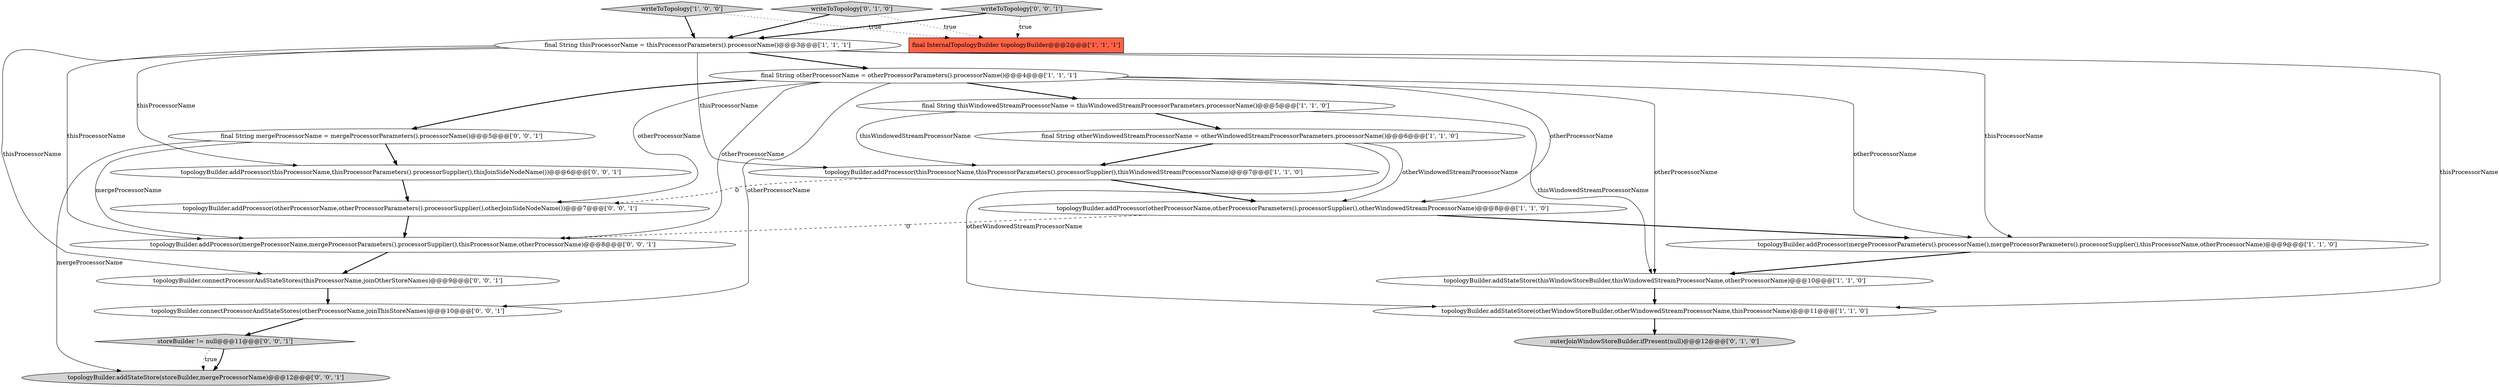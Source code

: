 digraph {
10 [style = filled, label = "writeToTopology['1', '0', '0']", fillcolor = lightgray, shape = diamond image = "AAA0AAABBB1BBB"];
15 [style = filled, label = "writeToTopology['0', '0', '1']", fillcolor = lightgray, shape = diamond image = "AAA0AAABBB3BBB"];
0 [style = filled, label = "final String thisProcessorName = thisProcessorParameters().processorName()@@@3@@@['1', '1', '1']", fillcolor = white, shape = ellipse image = "AAA0AAABBB1BBB"];
16 [style = filled, label = "topologyBuilder.addProcessor(thisProcessorName,thisProcessorParameters().processorSupplier(),thisJoinSideNodeName())@@@6@@@['0', '0', '1']", fillcolor = white, shape = ellipse image = "AAA0AAABBB3BBB"];
5 [style = filled, label = "final InternalTopologyBuilder topologyBuilder@@@2@@@['1', '1', '1']", fillcolor = tomato, shape = box image = "AAA0AAABBB1BBB"];
2 [style = filled, label = "topologyBuilder.addStateStore(thisWindowStoreBuilder,thisWindowedStreamProcessorName,otherProcessorName)@@@10@@@['1', '1', '0']", fillcolor = white, shape = ellipse image = "AAA0AAABBB1BBB"];
3 [style = filled, label = "final String otherWindowedStreamProcessorName = otherWindowedStreamProcessorParameters.processorName()@@@6@@@['1', '1', '0']", fillcolor = white, shape = ellipse image = "AAA0AAABBB1BBB"];
6 [style = filled, label = "final String thisWindowedStreamProcessorName = thisWindowedStreamProcessorParameters.processorName()@@@5@@@['1', '1', '0']", fillcolor = white, shape = ellipse image = "AAA0AAABBB1BBB"];
14 [style = filled, label = "storeBuilder != null@@@11@@@['0', '0', '1']", fillcolor = lightgray, shape = diamond image = "AAA0AAABBB3BBB"];
8 [style = filled, label = "topologyBuilder.addProcessor(otherProcessorName,otherProcessorParameters().processorSupplier(),otherWindowedStreamProcessorName)@@@8@@@['1', '1', '0']", fillcolor = white, shape = ellipse image = "AAA0AAABBB1BBB"];
7 [style = filled, label = "final String otherProcessorName = otherProcessorParameters().processorName()@@@4@@@['1', '1', '1']", fillcolor = white, shape = ellipse image = "AAA0AAABBB1BBB"];
4 [style = filled, label = "topologyBuilder.addProcessor(thisProcessorName,thisProcessorParameters().processorSupplier(),thisWindowedStreamProcessorName)@@@7@@@['1', '1', '0']", fillcolor = white, shape = ellipse image = "AAA0AAABBB1BBB"];
12 [style = filled, label = "writeToTopology['0', '1', '0']", fillcolor = lightgray, shape = diamond image = "AAA0AAABBB2BBB"];
17 [style = filled, label = "topologyBuilder.addProcessor(mergeProcessorName,mergeProcessorParameters().processorSupplier(),thisProcessorName,otherProcessorName)@@@8@@@['0', '0', '1']", fillcolor = white, shape = ellipse image = "AAA0AAABBB3BBB"];
21 [style = filled, label = "topologyBuilder.connectProcessorAndStateStores(thisProcessorName,joinOtherStoreNames)@@@9@@@['0', '0', '1']", fillcolor = white, shape = ellipse image = "AAA0AAABBB3BBB"];
19 [style = filled, label = "topologyBuilder.addStateStore(storeBuilder,mergeProcessorName)@@@12@@@['0', '0', '1']", fillcolor = lightgray, shape = ellipse image = "AAA0AAABBB3BBB"];
18 [style = filled, label = "topologyBuilder.addProcessor(otherProcessorName,otherProcessorParameters().processorSupplier(),otherJoinSideNodeName())@@@7@@@['0', '0', '1']", fillcolor = white, shape = ellipse image = "AAA0AAABBB3BBB"];
13 [style = filled, label = "final String mergeProcessorName = mergeProcessorParameters().processorName()@@@5@@@['0', '0', '1']", fillcolor = white, shape = ellipse image = "AAA0AAABBB3BBB"];
1 [style = filled, label = "topologyBuilder.addStateStore(otherWindowStoreBuilder,otherWindowedStreamProcessorName,thisProcessorName)@@@11@@@['1', '1', '0']", fillcolor = white, shape = ellipse image = "AAA0AAABBB1BBB"];
20 [style = filled, label = "topologyBuilder.connectProcessorAndStateStores(otherProcessorName,joinThisStoreNames)@@@10@@@['0', '0', '1']", fillcolor = white, shape = ellipse image = "AAA0AAABBB3BBB"];
9 [style = filled, label = "topologyBuilder.addProcessor(mergeProcessorParameters().processorName(),mergeProcessorParameters().processorSupplier(),thisProcessorName,otherProcessorName)@@@9@@@['1', '1', '0']", fillcolor = white, shape = ellipse image = "AAA0AAABBB1BBB"];
11 [style = filled, label = "outerJoinWindowStoreBuilder.ifPresent(null)@@@12@@@['0', '1', '0']", fillcolor = lightgray, shape = ellipse image = "AAA1AAABBB2BBB"];
12->0 [style = bold, label=""];
0->16 [style = solid, label="thisProcessorName"];
8->9 [style = bold, label=""];
3->1 [style = solid, label="otherWindowedStreamProcessorName"];
17->21 [style = bold, label=""];
0->7 [style = bold, label=""];
16->18 [style = bold, label=""];
7->6 [style = bold, label=""];
9->2 [style = bold, label=""];
13->17 [style = solid, label="mergeProcessorName"];
4->8 [style = bold, label=""];
14->19 [style = bold, label=""];
7->9 [style = solid, label="otherProcessorName"];
7->17 [style = solid, label="otherProcessorName"];
12->5 [style = dotted, label="true"];
1->11 [style = bold, label=""];
7->13 [style = bold, label=""];
15->5 [style = dotted, label="true"];
15->0 [style = bold, label=""];
21->20 [style = bold, label=""];
13->16 [style = bold, label=""];
7->8 [style = solid, label="otherProcessorName"];
6->2 [style = solid, label="thisWindowedStreamProcessorName"];
3->8 [style = solid, label="otherWindowedStreamProcessorName"];
2->1 [style = bold, label=""];
6->3 [style = bold, label=""];
0->1 [style = solid, label="thisProcessorName"];
7->2 [style = solid, label="otherProcessorName"];
13->19 [style = solid, label="mergeProcessorName"];
14->19 [style = dotted, label="true"];
18->17 [style = bold, label=""];
0->17 [style = solid, label="thisProcessorName"];
4->18 [style = dashed, label="0"];
7->20 [style = solid, label="otherProcessorName"];
0->21 [style = solid, label="thisProcessorName"];
20->14 [style = bold, label=""];
8->17 [style = dashed, label="0"];
3->4 [style = bold, label=""];
0->4 [style = solid, label="thisProcessorName"];
10->0 [style = bold, label=""];
0->9 [style = solid, label="thisProcessorName"];
6->4 [style = solid, label="thisWindowedStreamProcessorName"];
10->5 [style = dotted, label="true"];
7->18 [style = solid, label="otherProcessorName"];
}
